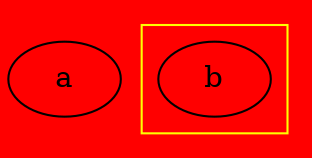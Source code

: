digraph {
    color=blue
    bgcolor=red
    a

    subgraph cluster_green {
        color=yellow
        bgcolor=red
        b
    }
}
